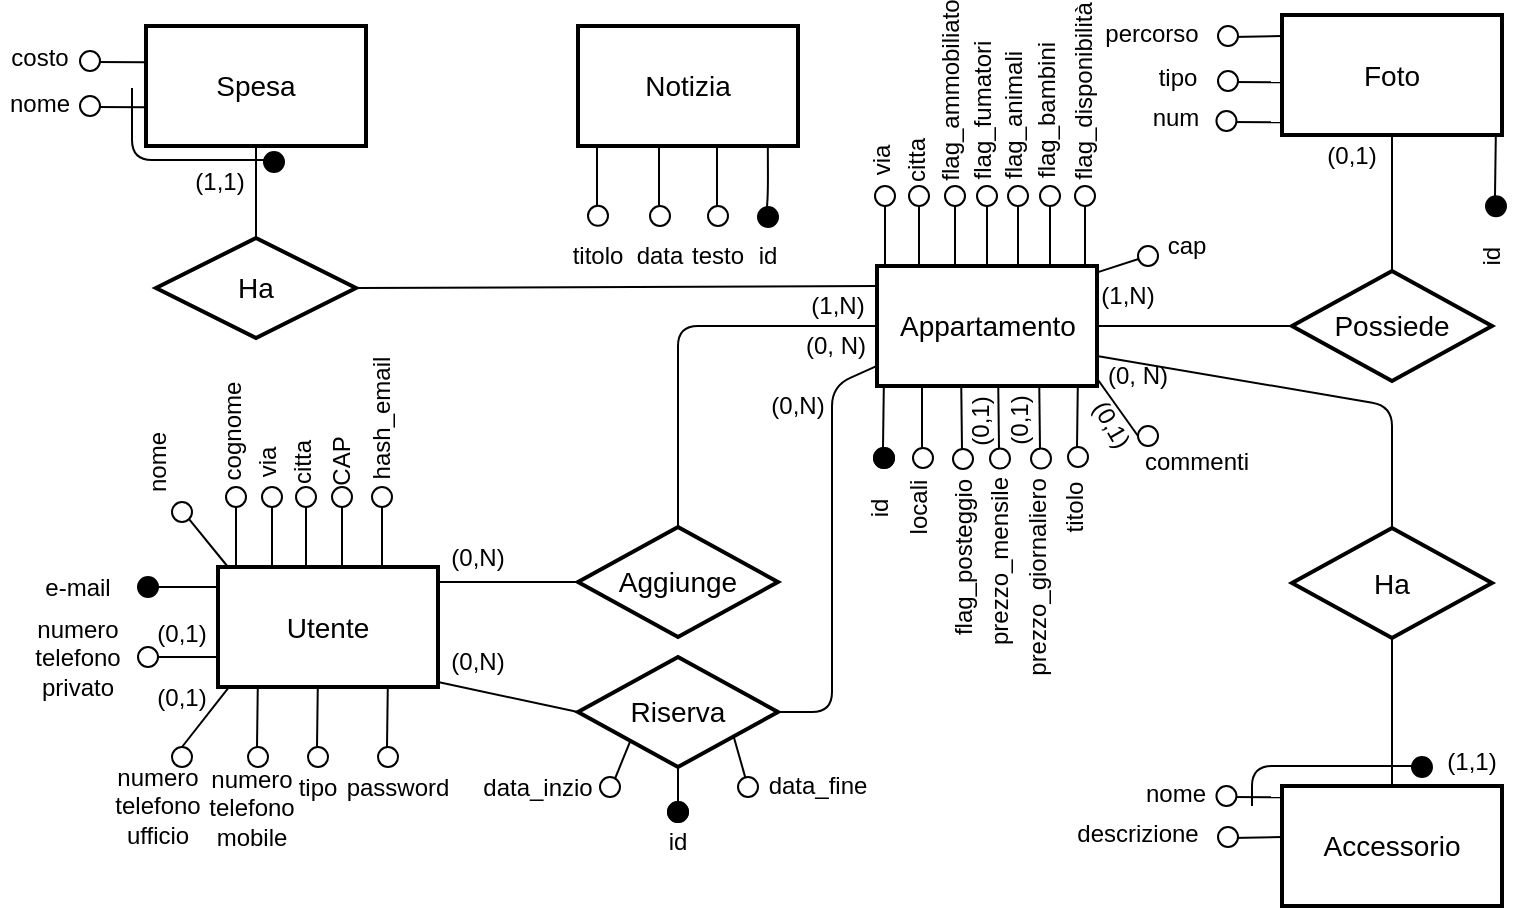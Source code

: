 <mxfile version="12.6.5" type="device"><diagram id="rRPPn2YNHUlIp2Idi9Pk" name="Page-1"><mxGraphModel dx="1648" dy="1217" grid="1" gridSize="10" guides="1" tooltips="1" connect="1" arrows="1" fold="1" page="1" pageScale="1" pageWidth="827" pageHeight="1169" math="0" shadow="0"><root><mxCell id="0"/><mxCell id="1" parent="0"/><mxCell id="Ibwl4UK-BZ8r8zhSGmrO-1" value="Utente" style="strokeWidth=2;whiteSpace=wrap;html=1;align=center;fontSize=14;" parent="1" vertex="1"><mxGeometry x="153" y="550.5" width="110" height="60" as="geometry"/></mxCell><mxCell id="Ibwl4UK-BZ8r8zhSGmrO-2" value="" style="endArrow=none;html=1;entryX=1;entryY=1;entryDx=0;entryDy=0;" parent="1" target="Ibwl4UK-BZ8r8zhSGmrO-3" edge="1"><mxGeometry width="50" height="50" relative="1" as="geometry"><mxPoint x="158" y="550.5" as="sourcePoint"/><mxPoint x="158" y="520.5" as="targetPoint"/></mxGeometry></mxCell><mxCell id="Ibwl4UK-BZ8r8zhSGmrO-3" value="" style="ellipse;whiteSpace=wrap;html=1;aspect=fixed;" parent="1" vertex="1"><mxGeometry x="130" y="518" width="10" height="10" as="geometry"/></mxCell><mxCell id="Ibwl4UK-BZ8r8zhSGmrO-4" value="nome" style="text;html=1;strokeColor=none;fillColor=none;align=center;verticalAlign=middle;whiteSpace=wrap;rounded=0;rotation=-90;" parent="1" vertex="1"><mxGeometry x="103" y="488" width="40" height="20" as="geometry"/></mxCell><mxCell id="Ibwl4UK-BZ8r8zhSGmrO-5" value="" style="endArrow=none;html=1;entryX=0.5;entryY=1;entryDx=0;entryDy=0;" parent="1" target="Ibwl4UK-BZ8r8zhSGmrO-6" edge="1"><mxGeometry width="50" height="50" relative="1" as="geometry"><mxPoint x="162.0" y="550.5" as="sourcePoint"/><mxPoint x="162" y="520.5" as="targetPoint"/></mxGeometry></mxCell><mxCell id="Ibwl4UK-BZ8r8zhSGmrO-6" value="" style="ellipse;whiteSpace=wrap;html=1;aspect=fixed;" parent="1" vertex="1"><mxGeometry x="157" y="510.5" width="10" height="10" as="geometry"/></mxCell><mxCell id="Ibwl4UK-BZ8r8zhSGmrO-7" value="cognome" style="text;html=1;strokeColor=none;fillColor=none;align=center;verticalAlign=middle;whiteSpace=wrap;rounded=0;rotation=-90;" parent="1" vertex="1"><mxGeometry x="140" y="472.5" width="40" height="20" as="geometry"/></mxCell><mxCell id="Ibwl4UK-BZ8r8zhSGmrO-8" value="" style="endArrow=none;html=1;" parent="1" edge="1"><mxGeometry width="50" height="50" relative="1" as="geometry"><mxPoint x="123" y="560.5" as="sourcePoint"/><mxPoint x="153" y="560.5" as="targetPoint"/></mxGeometry></mxCell><mxCell id="Ibwl4UK-BZ8r8zhSGmrO-9" value="" style="ellipse;whiteSpace=wrap;html=1;aspect=fixed;fillColor=#000000;" parent="1" vertex="1"><mxGeometry x="113" y="555.5" width="10" height="10" as="geometry"/></mxCell><mxCell id="Ibwl4UK-BZ8r8zhSGmrO-10" value="e-mail" style="text;html=1;strokeColor=none;fillColor=none;align=center;verticalAlign=middle;whiteSpace=wrap;rounded=0;" parent="1" vertex="1"><mxGeometry x="63" y="550.5" width="40" height="20" as="geometry"/></mxCell><mxCell id="Ibwl4UK-BZ8r8zhSGmrO-11" value="" style="endArrow=none;html=1;exitX=0;exitY=0.75;exitDx=0;exitDy=0;" parent="1" source="Ibwl4UK-BZ8r8zhSGmrO-1" edge="1"><mxGeometry width="50" height="50" relative="1" as="geometry"><mxPoint x="153" y="580.5" as="sourcePoint"/><mxPoint x="123" y="595.5" as="targetPoint"/></mxGeometry></mxCell><mxCell id="Ibwl4UK-BZ8r8zhSGmrO-12" value="" style="ellipse;whiteSpace=wrap;html=1;aspect=fixed;" parent="1" vertex="1"><mxGeometry x="113" y="590.5" width="10" height="10" as="geometry"/></mxCell><mxCell id="Ibwl4UK-BZ8r8zhSGmrO-13" value="numero&lt;br&gt;telefono&lt;br&gt;privato" style="text;html=1;strokeColor=none;fillColor=none;align=center;verticalAlign=middle;whiteSpace=wrap;rounded=0;" parent="1" vertex="1"><mxGeometry x="63" y="585.5" width="40" height="20" as="geometry"/></mxCell><mxCell id="Ibwl4UK-BZ8r8zhSGmrO-14" value="" style="endArrow=none;html=1;entryX=0.549;entryY=1.003;entryDx=0;entryDy=0;entryPerimeter=0;exitX=0.5;exitY=0;exitDx=0;exitDy=0;" parent="1" source="Ibwl4UK-BZ8r8zhSGmrO-15" edge="1"><mxGeometry width="50" height="50" relative="1" as="geometry"><mxPoint x="157" y="640.5" as="sourcePoint"/><mxPoint x="158.39" y="610.68" as="targetPoint"/></mxGeometry></mxCell><mxCell id="Ibwl4UK-BZ8r8zhSGmrO-15" value="" style="ellipse;whiteSpace=wrap;html=1;aspect=fixed;" parent="1" vertex="1"><mxGeometry x="130" y="640.5" width="10" height="10" as="geometry"/></mxCell><mxCell id="Ibwl4UK-BZ8r8zhSGmrO-16" value="numero&lt;br&gt;telefono&lt;br&gt;ufficio" style="text;html=1;strokeColor=none;fillColor=none;align=center;verticalAlign=middle;whiteSpace=wrap;rounded=0;" parent="1" vertex="1"><mxGeometry x="103" y="650" width="40" height="40.5" as="geometry"/></mxCell><mxCell id="Ibwl4UK-BZ8r8zhSGmrO-17" value="(0,1)" style="text;html=1;strokeColor=none;fillColor=none;align=center;verticalAlign=middle;whiteSpace=wrap;rounded=0;" parent="1" vertex="1"><mxGeometry x="115" y="574.4" width="40" height="20" as="geometry"/></mxCell><mxCell id="Ibwl4UK-BZ8r8zhSGmrO-19" value="" style="endArrow=none;html=1;exitX=1;exitY=0.5;exitDx=0;exitDy=0;entryX=0;entryY=0.5;entryDx=0;entryDy=0;" parent="1" target="Ibwl4UK-BZ8r8zhSGmrO-18" edge="1"><mxGeometry width="50" height="50" relative="1" as="geometry"><mxPoint x="263" y="608" as="sourcePoint"/><mxPoint x="183" y="728" as="targetPoint"/></mxGeometry></mxCell><mxCell id="Ibwl4UK-BZ8r8zhSGmrO-20" value="" style="ellipse;whiteSpace=wrap;html=1;aspect=fixed;" parent="1" vertex="1"><mxGeometry x="198" y="640.5" width="10" height="10" as="geometry"/></mxCell><mxCell id="Ibwl4UK-BZ8r8zhSGmrO-21" value="password" style="text;html=1;strokeColor=none;fillColor=none;align=center;verticalAlign=middle;whiteSpace=wrap;rounded=0;" parent="1" vertex="1"><mxGeometry x="223" y="650.5" width="40" height="20" as="geometry"/></mxCell><mxCell id="Ibwl4UK-BZ8r8zhSGmrO-22" value="(0,N)" style="text;html=1;strokeColor=none;fillColor=none;align=center;verticalAlign=middle;whiteSpace=wrap;rounded=0;" parent="1" vertex="1"><mxGeometry x="263" y="588" width="40" height="20" as="geometry"/></mxCell><mxCell id="Ibwl4UK-BZ8r8zhSGmrO-24" value="Aggiunge" style="shape=rhombus;strokeWidth=2;fontSize=17;perimeter=rhombusPerimeter;whiteSpace=wrap;html=1;align=center;fontSize=14;" parent="1" vertex="1"><mxGeometry x="333" y="530.5" width="100" height="55" as="geometry"/></mxCell><mxCell id="Ibwl4UK-BZ8r8zhSGmrO-25" value="" style="endArrow=none;html=1;exitX=1;exitY=0.5;exitDx=0;exitDy=0;entryX=0;entryY=0.5;entryDx=0;entryDy=0;" parent="1" target="Ibwl4UK-BZ8r8zhSGmrO-24" edge="1"><mxGeometry width="50" height="50" relative="1" as="geometry"><mxPoint x="263" y="558" as="sourcePoint"/><mxPoint x="183" y="678" as="targetPoint"/></mxGeometry></mxCell><mxCell id="Ibwl4UK-BZ8r8zhSGmrO-26" value="(0,N)" style="text;html=1;strokeColor=none;fillColor=none;align=center;verticalAlign=middle;whiteSpace=wrap;rounded=0;" parent="1" vertex="1"><mxGeometry x="263" y="535.5" width="40" height="20" as="geometry"/></mxCell><mxCell id="Ibwl4UK-BZ8r8zhSGmrO-27" value="(0, N)" style="text;html=1;strokeColor=none;fillColor=none;align=center;verticalAlign=middle;whiteSpace=wrap;rounded=0;" parent="1" vertex="1"><mxGeometry x="441.5" y="430" width="40" height="20" as="geometry"/></mxCell><mxCell id="Ibwl4UK-BZ8r8zhSGmrO-28" value="" style="endArrow=none;html=1;entryX=0.549;entryY=1.003;entryDx=0;entryDy=0;entryPerimeter=0;exitX=0.5;exitY=0;exitDx=0;exitDy=0;" parent="1" edge="1"><mxGeometry width="50" height="50" relative="1" as="geometry"><mxPoint x="202.5" y="640.5" as="sourcePoint"/><mxPoint x="202.89" y="610.68" as="targetPoint"/></mxGeometry></mxCell><mxCell id="Ibwl4UK-BZ8r8zhSGmrO-30" value="Appartamento" style="strokeWidth=2;whiteSpace=wrap;html=1;align=center;fontSize=14;" parent="1" vertex="1"><mxGeometry x="482.5" y="400" width="110" height="60" as="geometry"/></mxCell><mxCell id="Ibwl4UK-BZ8r8zhSGmrO-32" value="Possiede" style="shape=rhombus;strokeWidth=2;fontSize=17;perimeter=rhombusPerimeter;whiteSpace=wrap;html=1;align=center;fontSize=14;" parent="1" vertex="1"><mxGeometry x="690" y="402.5" width="100" height="55" as="geometry"/></mxCell><mxCell id="Ibwl4UK-BZ8r8zhSGmrO-36" value="" style="ellipse;whiteSpace=wrap;html=1;aspect=fixed;" parent="1" vertex="1"><mxGeometry x="520.5" y="491.5" width="10" height="10" as="geometry"/></mxCell><mxCell id="Ibwl4UK-BZ8r8zhSGmrO-37" value="" style="endArrow=none;html=1;exitX=0.5;exitY=0;exitDx=0;exitDy=0;entryX=0.383;entryY=1.004;entryDx=0;entryDy=0;entryPerimeter=0;" parent="1" target="Ibwl4UK-BZ8r8zhSGmrO-30" edge="1"><mxGeometry width="50" height="50" relative="1" as="geometry"><mxPoint x="525" y="491.5" as="sourcePoint"/><mxPoint x="526" y="462" as="targetPoint"/></mxGeometry></mxCell><mxCell id="Ibwl4UK-BZ8r8zhSGmrO-38" value="flag_posteggio" style="text;html=1;strokeColor=none;fillColor=none;align=center;verticalAlign=middle;whiteSpace=wrap;rounded=0;rotation=-90;" parent="1" vertex="1"><mxGeometry x="502" y="535.5" width="47" height="20" as="geometry"/></mxCell><mxCell id="Ibwl4UK-BZ8r8zhSGmrO-39" value="" style="ellipse;whiteSpace=wrap;html=1;aspect=fixed;" parent="1" vertex="1"><mxGeometry x="233" y="640.5" width="10" height="10" as="geometry"/></mxCell><mxCell id="Ibwl4UK-BZ8r8zhSGmrO-40" value="" style="endArrow=none;html=1;entryX=0.549;entryY=1.003;entryDx=0;entryDy=0;entryPerimeter=0;exitX=0.5;exitY=0;exitDx=0;exitDy=0;" parent="1" edge="1"><mxGeometry width="50" height="50" relative="1" as="geometry"><mxPoint x="237.5" y="640.5" as="sourcePoint"/><mxPoint x="237.89" y="610.68" as="targetPoint"/></mxGeometry></mxCell><mxCell id="Ibwl4UK-BZ8r8zhSGmrO-41" value="tipo" style="text;html=1;strokeColor=none;fillColor=none;align=center;verticalAlign=middle;whiteSpace=wrap;rounded=0;" parent="1" vertex="1"><mxGeometry x="183" y="650.5" width="40" height="20" as="geometry"/></mxCell><mxCell id="Ibwl4UK-BZ8r8zhSGmrO-42" value="" style="endArrow=none;html=1;entryX=0.5;entryY=1;entryDx=0;entryDy=0;" parent="1" target="Ibwl4UK-BZ8r8zhSGmrO-43" edge="1"><mxGeometry width="50" height="50" relative="1" as="geometry"><mxPoint x="235" y="550.5" as="sourcePoint"/><mxPoint x="235" y="520.5" as="targetPoint"/></mxGeometry></mxCell><mxCell id="Ibwl4UK-BZ8r8zhSGmrO-43" value="" style="ellipse;whiteSpace=wrap;html=1;aspect=fixed;" parent="1" vertex="1"><mxGeometry x="230" y="510.5" width="10" height="10" as="geometry"/></mxCell><mxCell id="Ibwl4UK-BZ8r8zhSGmrO-44" value="hash_email" style="text;html=1;strokeColor=none;fillColor=none;align=center;verticalAlign=middle;whiteSpace=wrap;rounded=0;rotation=-90;" parent="1" vertex="1"><mxGeometry x="215" y="466" width="40" height="20" as="geometry"/></mxCell><mxCell id="Ibwl4UK-BZ8r8zhSGmrO-51" value="" style="ellipse;whiteSpace=wrap;html=1;aspect=fixed;" parent="1" vertex="1"><mxGeometry x="578" y="490.5" width="10" height="10" as="geometry"/></mxCell><mxCell id="Ibwl4UK-BZ8r8zhSGmrO-52" value="" style="endArrow=none;html=1;entryX=0.549;entryY=1.003;entryDx=0;entryDy=0;entryPerimeter=0;exitX=0.5;exitY=0;exitDx=0;exitDy=0;" parent="1" edge="1"><mxGeometry width="50" height="50" relative="1" as="geometry"><mxPoint x="582.5" y="490.5" as="sourcePoint"/><mxPoint x="582.89" y="460.68" as="targetPoint"/></mxGeometry></mxCell><mxCell id="Ibwl4UK-BZ8r8zhSGmrO-53" value="titolo" style="text;html=1;strokeColor=none;fillColor=none;align=center;verticalAlign=middle;whiteSpace=wrap;rounded=0;rotation=-90;" parent="1" vertex="1"><mxGeometry x="561" y="510.5" width="40" height="20" as="geometry"/></mxCell><mxCell id="Ibwl4UK-BZ8r8zhSGmrO-54" value="" style="ellipse;whiteSpace=wrap;html=1;aspect=fixed;" parent="1" vertex="1"><mxGeometry x="500.5" y="491" width="10" height="10" as="geometry"/></mxCell><mxCell id="Ibwl4UK-BZ8r8zhSGmrO-55" value="" style="endArrow=none;html=1;exitX=0.5;exitY=0;exitDx=0;exitDy=0;" parent="1" edge="1"><mxGeometry width="50" height="50" relative="1" as="geometry"><mxPoint x="505" y="491" as="sourcePoint"/><mxPoint x="505" y="461" as="targetPoint"/></mxGeometry></mxCell><mxCell id="Ibwl4UK-BZ8r8zhSGmrO-56" value="locali" style="text;html=1;strokeColor=none;fillColor=none;align=center;verticalAlign=middle;whiteSpace=wrap;rounded=0;rotation=-90;" parent="1" vertex="1"><mxGeometry x="483.5" y="511" width="40" height="20" as="geometry"/></mxCell><mxCell id="Ibwl4UK-BZ8r8zhSGmrO-57" value="" style="ellipse;whiteSpace=wrap;html=1;aspect=fixed;" parent="1" vertex="1"><mxGeometry x="481" y="491" width="10" height="10" as="geometry"/></mxCell><mxCell id="Ibwl4UK-BZ8r8zhSGmrO-58" value="" style="endArrow=none;html=1;exitX=0.5;exitY=0;exitDx=0;exitDy=0;entryX=0.031;entryY=1.007;entryDx=0;entryDy=0;entryPerimeter=0;" parent="1" target="Ibwl4UK-BZ8r8zhSGmrO-30" edge="1"><mxGeometry width="50" height="50" relative="1" as="geometry"><mxPoint x="485.5" y="491" as="sourcePoint"/><mxPoint x="485.89" y="461.18" as="targetPoint"/></mxGeometry></mxCell><mxCell id="Ibwl4UK-BZ8r8zhSGmrO-59" value="id" style="text;html=1;strokeColor=none;fillColor=none;align=center;verticalAlign=middle;whiteSpace=wrap;rounded=0;rotation=-90;" parent="1" vertex="1"><mxGeometry x="464" y="511" width="40" height="20" as="geometry"/></mxCell><mxCell id="Ibwl4UK-BZ8r8zhSGmrO-60" value="" style="ellipse;whiteSpace=wrap;html=1;aspect=fixed;fillColor=#000000;" parent="1" vertex="1"><mxGeometry x="481" y="491" width="10" height="10" as="geometry"/></mxCell><mxCell id="Ibwl4UK-BZ8r8zhSGmrO-61" value="(0,1)" style="text;html=1;strokeColor=none;fillColor=none;align=center;verticalAlign=middle;whiteSpace=wrap;rounded=0;" parent="1" vertex="1"><mxGeometry x="115" y="605.5" width="40" height="20" as="geometry"/></mxCell><mxCell id="Ibwl4UK-BZ8r8zhSGmrO-62" value="" style="ellipse;whiteSpace=wrap;html=1;aspect=fixed;" parent="1" vertex="1"><mxGeometry x="168" y="640.5" width="10" height="10" as="geometry"/></mxCell><mxCell id="Ibwl4UK-BZ8r8zhSGmrO-63" value="" style="endArrow=none;html=1;entryX=0.549;entryY=1.003;entryDx=0;entryDy=0;entryPerimeter=0;exitX=0.5;exitY=0;exitDx=0;exitDy=0;" parent="1" edge="1"><mxGeometry width="50" height="50" relative="1" as="geometry"><mxPoint x="172.5" y="640.5" as="sourcePoint"/><mxPoint x="172.89" y="610.68" as="targetPoint"/></mxGeometry></mxCell><mxCell id="Ibwl4UK-BZ8r8zhSGmrO-64" value="numero&lt;br&gt;telefono&lt;br&gt;mobile" style="text;html=1;strokeColor=none;fillColor=none;align=center;verticalAlign=middle;whiteSpace=wrap;rounded=0;" parent="1" vertex="1"><mxGeometry x="150" y="650.5" width="40" height="40.5" as="geometry"/></mxCell><mxCell id="Ibwl4UK-BZ8r8zhSGmrO-65" value="" style="endArrow=none;html=1;entryX=0.5;entryY=1;entryDx=0;entryDy=0;" parent="1" target="Ibwl4UK-BZ8r8zhSGmrO-66" edge="1"><mxGeometry width="50" height="50" relative="1" as="geometry"><mxPoint x="180" y="550.5" as="sourcePoint"/><mxPoint x="180" y="520.5" as="targetPoint"/></mxGeometry></mxCell><mxCell id="Ibwl4UK-BZ8r8zhSGmrO-66" value="" style="ellipse;whiteSpace=wrap;html=1;aspect=fixed;" parent="1" vertex="1"><mxGeometry x="175" y="510.5" width="10" height="10" as="geometry"/></mxCell><mxCell id="Ibwl4UK-BZ8r8zhSGmrO-67" value="via" style="text;html=1;strokeColor=none;fillColor=none;align=center;verticalAlign=middle;whiteSpace=wrap;rounded=0;rotation=-90;" parent="1" vertex="1"><mxGeometry x="158" y="488" width="40" height="20" as="geometry"/></mxCell><mxCell id="Ibwl4UK-BZ8r8zhSGmrO-68" value="" style="endArrow=none;html=1;entryX=0.5;entryY=1;entryDx=0;entryDy=0;" parent="1" target="Ibwl4UK-BZ8r8zhSGmrO-69" edge="1"><mxGeometry width="50" height="50" relative="1" as="geometry"><mxPoint x="197.0" y="550.5" as="sourcePoint"/><mxPoint x="197" y="520.5" as="targetPoint"/></mxGeometry></mxCell><mxCell id="Ibwl4UK-BZ8r8zhSGmrO-69" value="" style="ellipse;whiteSpace=wrap;html=1;aspect=fixed;" parent="1" vertex="1"><mxGeometry x="192" y="510.5" width="10" height="10" as="geometry"/></mxCell><mxCell id="Ibwl4UK-BZ8r8zhSGmrO-70" value="citta" style="text;html=1;strokeColor=none;fillColor=none;align=center;verticalAlign=middle;whiteSpace=wrap;rounded=0;rotation=-90;" parent="1" vertex="1"><mxGeometry x="183" y="488" width="25" height="20" as="geometry"/></mxCell><mxCell id="Ibwl4UK-BZ8r8zhSGmrO-71" value="" style="endArrow=none;html=1;entryX=0.5;entryY=1;entryDx=0;entryDy=0;" parent="1" target="Ibwl4UK-BZ8r8zhSGmrO-72" edge="1"><mxGeometry width="50" height="50" relative="1" as="geometry"><mxPoint x="215" y="550.5" as="sourcePoint"/><mxPoint x="215" y="520.5" as="targetPoint"/></mxGeometry></mxCell><mxCell id="Ibwl4UK-BZ8r8zhSGmrO-72" value="" style="ellipse;whiteSpace=wrap;html=1;aspect=fixed;" parent="1" vertex="1"><mxGeometry x="210" y="510.5" width="10" height="10" as="geometry"/></mxCell><mxCell id="Ibwl4UK-BZ8r8zhSGmrO-73" value="CAP" style="text;html=1;strokeColor=none;fillColor=none;align=center;verticalAlign=middle;whiteSpace=wrap;rounded=0;rotation=-90;" parent="1" vertex="1"><mxGeometry x="197.5" y="488" width="35" height="20" as="geometry"/></mxCell><mxCell id="Ibwl4UK-BZ8r8zhSGmrO-74" value="" style="endArrow=none;html=1;exitX=0.5;exitY=0;exitDx=0;exitDy=0;entryX=0;entryY=0.5;entryDx=0;entryDy=0;" parent="1" source="Ibwl4UK-BZ8r8zhSGmrO-24" target="Ibwl4UK-BZ8r8zhSGmrO-30" edge="1"><mxGeometry width="50" height="50" relative="1" as="geometry"><mxPoint x="273" y="568" as="sourcePoint"/><mxPoint x="343" y="568" as="targetPoint"/><Array as="points"><mxPoint x="383" y="430"/></Array></mxGeometry></mxCell><mxCell id="Ibwl4UK-BZ8r8zhSGmrO-78" value="Foto" style="strokeWidth=2;whiteSpace=wrap;html=1;align=center;fontSize=14;" parent="1" vertex="1"><mxGeometry x="685" y="274.5" width="110" height="60" as="geometry"/></mxCell><mxCell id="Ibwl4UK-BZ8r8zhSGmrO-79" value="" style="endArrow=none;html=1;exitX=1;exitY=0.5;exitDx=0;exitDy=0;entryX=0;entryY=0.5;entryDx=0;entryDy=0;" parent="1" source="Ibwl4UK-BZ8r8zhSGmrO-30" target="Ibwl4UK-BZ8r8zhSGmrO-32" edge="1"><mxGeometry width="50" height="50" relative="1" as="geometry"><mxPoint x="443" y="633" as="sourcePoint"/><mxPoint x="501" y="633" as="targetPoint"/></mxGeometry></mxCell><mxCell id="Ibwl4UK-BZ8r8zhSGmrO-80" value="" style="endArrow=none;html=1;exitX=0.5;exitY=0;exitDx=0;exitDy=0;entryX=0.5;entryY=1;entryDx=0;entryDy=0;" parent="1" source="Ibwl4UK-BZ8r8zhSGmrO-32" target="Ibwl4UK-BZ8r8zhSGmrO-78" edge="1"><mxGeometry width="50" height="50" relative="1" as="geometry"><mxPoint x="547.5" y="410" as="sourcePoint"/><mxPoint x="549" y="365" as="targetPoint"/></mxGeometry></mxCell><mxCell id="Ibwl4UK-BZ8r8zhSGmrO-81" value="(0,1)" style="text;html=1;strokeColor=none;fillColor=none;align=center;verticalAlign=middle;whiteSpace=wrap;rounded=0;" parent="1" vertex="1"><mxGeometry x="700" y="334.5" width="40" height="20" as="geometry"/></mxCell><mxCell id="Ibwl4UK-BZ8r8zhSGmrO-82" value="(1,N)" style="text;html=1;strokeColor=none;fillColor=none;align=center;verticalAlign=middle;whiteSpace=wrap;rounded=0;" parent="1" vertex="1"><mxGeometry x="588" y="405" width="40" height="20" as="geometry"/></mxCell><mxCell id="Ibwl4UK-BZ8r8zhSGmrO-91" value="" style="endArrow=none;html=1;entryX=0.5;entryY=1;entryDx=0;entryDy=0;" parent="1" target="Ibwl4UK-BZ8r8zhSGmrO-92" edge="1"><mxGeometry width="50" height="50" relative="1" as="geometry"><mxPoint x="486.5" y="400" as="sourcePoint"/><mxPoint x="486.5" y="370" as="targetPoint"/></mxGeometry></mxCell><mxCell id="Ibwl4UK-BZ8r8zhSGmrO-92" value="" style="ellipse;whiteSpace=wrap;html=1;aspect=fixed;" parent="1" vertex="1"><mxGeometry x="481.5" y="360" width="10" height="10" as="geometry"/></mxCell><mxCell id="Ibwl4UK-BZ8r8zhSGmrO-93" value="via" style="text;html=1;strokeColor=none;fillColor=none;align=center;verticalAlign=middle;whiteSpace=wrap;rounded=0;rotation=-90;" parent="1" vertex="1"><mxGeometry x="464.5" y="337.5" width="40" height="20" as="geometry"/></mxCell><mxCell id="Ibwl4UK-BZ8r8zhSGmrO-94" value="" style="endArrow=none;html=1;entryX=0.5;entryY=1;entryDx=0;entryDy=0;" parent="1" target="Ibwl4UK-BZ8r8zhSGmrO-95" edge="1"><mxGeometry width="50" height="50" relative="1" as="geometry"><mxPoint x="503.5" y="400" as="sourcePoint"/><mxPoint x="503.5" y="370" as="targetPoint"/></mxGeometry></mxCell><mxCell id="Ibwl4UK-BZ8r8zhSGmrO-95" value="" style="ellipse;whiteSpace=wrap;html=1;aspect=fixed;" parent="1" vertex="1"><mxGeometry x="498.5" y="360" width="10" height="10" as="geometry"/></mxCell><mxCell id="Ibwl4UK-BZ8r8zhSGmrO-96" value="citta" style="text;html=1;strokeColor=none;fillColor=none;align=center;verticalAlign=middle;whiteSpace=wrap;rounded=0;rotation=-90;" parent="1" vertex="1"><mxGeometry x="489.5" y="337.5" width="25" height="20" as="geometry"/></mxCell><mxCell id="Ibwl4UK-BZ8r8zhSGmrO-97" value="" style="endArrow=none;html=1;entryX=0.5;entryY=1;entryDx=0;entryDy=0;" parent="1" target="Ibwl4UK-BZ8r8zhSGmrO-98" edge="1"><mxGeometry width="50" height="50" relative="1" as="geometry"><mxPoint x="521.5" y="400" as="sourcePoint"/><mxPoint x="521.5" y="370" as="targetPoint"/></mxGeometry></mxCell><mxCell id="Ibwl4UK-BZ8r8zhSGmrO-98" value="" style="ellipse;whiteSpace=wrap;html=1;aspect=fixed;" parent="1" vertex="1"><mxGeometry x="516.5" y="360" width="10" height="10" as="geometry"/></mxCell><mxCell id="Ibwl4UK-BZ8r8zhSGmrO-99" value="flag_ammobiliato" style="text;html=1;strokeColor=none;fillColor=none;align=center;verticalAlign=middle;whiteSpace=wrap;rounded=0;rotation=-90;" parent="1" vertex="1"><mxGeometry x="504.5" y="302.5" width="29" height="20" as="geometry"/></mxCell><mxCell id="Ibwl4UK-BZ8r8zhSGmrO-104" value="" style="endArrow=none;html=1;entryX=0.007;entryY=0.56;entryDx=0;entryDy=0;entryPerimeter=0;" parent="1" target="Ibwl4UK-BZ8r8zhSGmrO-78" edge="1"><mxGeometry width="50" height="50" relative="1" as="geometry"><mxPoint x="660" y="308" as="sourcePoint"/><mxPoint x="632.89" y="260.0" as="targetPoint"/></mxGeometry></mxCell><mxCell id="Ibwl4UK-BZ8r8zhSGmrO-105" value="tipo" style="text;html=1;strokeColor=none;fillColor=none;align=center;verticalAlign=middle;whiteSpace=wrap;rounded=0;" parent="1" vertex="1"><mxGeometry x="613" y="300" width="40" height="12.5" as="geometry"/></mxCell><mxCell id="Ibwl4UK-BZ8r8zhSGmrO-103" value="" style="ellipse;whiteSpace=wrap;html=1;aspect=fixed;" parent="1" vertex="1"><mxGeometry x="653" y="302.5" width="10" height="10" as="geometry"/></mxCell><mxCell id="Ibwl4UK-BZ8r8zhSGmrO-106" value="" style="endArrow=none;html=1;entryX=0;entryY=0.5;entryDx=0;entryDy=0;" parent="1" edge="1"><mxGeometry width="50" height="50" relative="1" as="geometry"><mxPoint x="660" y="285.5" as="sourcePoint"/><mxPoint x="685" y="285" as="targetPoint"/></mxGeometry></mxCell><mxCell id="Ibwl4UK-BZ8r8zhSGmrO-107" value="percorso" style="text;html=1;strokeColor=none;fillColor=none;align=center;verticalAlign=middle;whiteSpace=wrap;rounded=0;" parent="1" vertex="1"><mxGeometry x="600" y="277.5" width="40" height="12.5" as="geometry"/></mxCell><mxCell id="Ibwl4UK-BZ8r8zhSGmrO-108" value="" style="ellipse;whiteSpace=wrap;html=1;aspect=fixed;" parent="1" vertex="1"><mxGeometry x="653" y="280.0" width="10" height="10" as="geometry"/></mxCell><mxCell id="Ibwl4UK-BZ8r8zhSGmrO-112" value="" style="ellipse;whiteSpace=wrap;html=1;aspect=fixed;" parent="1" vertex="1"><mxGeometry x="539" y="491.26" width="10" height="10" as="geometry"/></mxCell><mxCell id="Ibwl4UK-BZ8r8zhSGmrO-113" value="" style="endArrow=none;html=1;exitX=0.5;exitY=0;exitDx=0;exitDy=0;entryX=0.383;entryY=1.004;entryDx=0;entryDy=0;entryPerimeter=0;" parent="1" edge="1"><mxGeometry width="50" height="50" relative="1" as="geometry"><mxPoint x="543.5" y="491.26" as="sourcePoint"/><mxPoint x="543.13" y="460" as="targetPoint"/></mxGeometry></mxCell><mxCell id="Ibwl4UK-BZ8r8zhSGmrO-114" value="prezzo_mensile" style="text;html=1;strokeColor=none;fillColor=none;align=center;verticalAlign=middle;whiteSpace=wrap;rounded=0;rotation=-90;" parent="1" vertex="1"><mxGeometry x="520.5" y="538" width="47" height="20" as="geometry"/></mxCell><mxCell id="Ibwl4UK-BZ8r8zhSGmrO-115" value="" style="endArrow=none;html=1;exitX=1;exitY=0.5;exitDx=0;exitDy=0;entryX=1;entryY=0;entryDx=0;entryDy=0;" parent="1" source="Ibwl4UK-BZ8r8zhSGmrO-116" target="Ibwl4UK-BZ8r8zhSGmrO-118" edge="1"><mxGeometry width="50" height="50" relative="1" as="geometry"><mxPoint x="384" y="413" as="sourcePoint"/><mxPoint x="481" y="413" as="targetPoint"/></mxGeometry></mxCell><mxCell id="Ibwl4UK-BZ8r8zhSGmrO-116" value="Ha" style="shape=rhombus;strokeWidth=2;fontSize=17;perimeter=rhombusPerimeter;whiteSpace=wrap;html=1;align=center;fontSize=14;" parent="1" vertex="1"><mxGeometry x="122" y="386" width="100" height="50" as="geometry"/></mxCell><mxCell id="Ibwl4UK-BZ8r8zhSGmrO-118" value="(1,N)" style="text;html=1;strokeColor=none;fillColor=none;align=center;verticalAlign=middle;whiteSpace=wrap;rounded=0;" parent="1" vertex="1"><mxGeometry x="442.5" y="410" width="40" height="20" as="geometry"/></mxCell><mxCell id="Ibwl4UK-BZ8r8zhSGmrO-119" value="Spesa" style="strokeWidth=2;whiteSpace=wrap;html=1;align=center;fontSize=14;" parent="1" vertex="1"><mxGeometry x="117" y="280" width="110" height="60" as="geometry"/></mxCell><mxCell id="Ibwl4UK-BZ8r8zhSGmrO-120" value="(0,1)" style="text;html=1;strokeColor=none;fillColor=none;align=center;verticalAlign=middle;whiteSpace=wrap;rounded=0;rotation=-90;" parent="1" vertex="1"><mxGeometry x="514.5" y="468" width="40" height="20" as="geometry"/></mxCell><mxCell id="Ibwl4UK-BZ8r8zhSGmrO-122" value="" style="endArrow=none;html=1;entryX=0.5;entryY=1;entryDx=0;entryDy=0;exitX=0.5;exitY=0;exitDx=0;exitDy=0;" parent="1" source="Ibwl4UK-BZ8r8zhSGmrO-116" target="Ibwl4UK-BZ8r8zhSGmrO-119" edge="1"><mxGeometry width="50" height="50" relative="1" as="geometry"><mxPoint x="141" y="410" as="sourcePoint"/><mxPoint x="191" y="360" as="targetPoint"/></mxGeometry></mxCell><mxCell id="Ibwl4UK-BZ8r8zhSGmrO-123" value="(1,1)" style="text;html=1;strokeColor=none;fillColor=none;align=center;verticalAlign=middle;whiteSpace=wrap;rounded=0;" parent="1" vertex="1"><mxGeometry x="134" y="347.5" width="40" height="20" as="geometry"/></mxCell><mxCell id="Ibwl4UK-BZ8r8zhSGmrO-126" value="" style="endArrow=none;html=1;entryX=0.007;entryY=0.56;entryDx=0;entryDy=0;entryPerimeter=0;" parent="1" edge="1"><mxGeometry width="50" height="50" relative="1" as="geometry"><mxPoint x="91" y="320.5" as="sourcePoint"/><mxPoint x="116.77" y="320.6" as="targetPoint"/></mxGeometry></mxCell><mxCell id="Ibwl4UK-BZ8r8zhSGmrO-127" value="nome" style="text;html=1;strokeColor=none;fillColor=none;align=center;verticalAlign=middle;whiteSpace=wrap;rounded=0;" parent="1" vertex="1"><mxGeometry x="44" y="312.5" width="40" height="12.5" as="geometry"/></mxCell><mxCell id="Ibwl4UK-BZ8r8zhSGmrO-128" value="" style="ellipse;whiteSpace=wrap;html=1;aspect=fixed;" parent="1" vertex="1"><mxGeometry x="84" y="315.0" width="10" height="10" as="geometry"/></mxCell><mxCell id="Ibwl4UK-BZ8r8zhSGmrO-132" value="" style="endArrow=none;html=1;entryX=0.007;entryY=0.56;entryDx=0;entryDy=0;entryPerimeter=0;" parent="1" edge="1"><mxGeometry width="50" height="50" relative="1" as="geometry"><mxPoint x="91" y="298" as="sourcePoint"/><mxPoint x="116.77" y="298.1" as="targetPoint"/></mxGeometry></mxCell><mxCell id="Ibwl4UK-BZ8r8zhSGmrO-133" value="costo" style="text;html=1;strokeColor=none;fillColor=none;align=center;verticalAlign=middle;whiteSpace=wrap;rounded=0;" parent="1" vertex="1"><mxGeometry x="44" y="290" width="40" height="12.5" as="geometry"/></mxCell><mxCell id="Ibwl4UK-BZ8r8zhSGmrO-134" value="" style="ellipse;whiteSpace=wrap;html=1;aspect=fixed;" parent="1" vertex="1"><mxGeometry x="84" y="292.5" width="10" height="10" as="geometry"/></mxCell><mxCell id="Ibwl4UK-BZ8r8zhSGmrO-136" value="" style="ellipse;whiteSpace=wrap;html=1;aspect=fixed;" parent="1" vertex="1"><mxGeometry x="559.5" y="491.26" width="10" height="10" as="geometry"/></mxCell><mxCell id="Ibwl4UK-BZ8r8zhSGmrO-137" value="" style="endArrow=none;html=1;exitX=0.5;exitY=0;exitDx=0;exitDy=0;entryX=0.383;entryY=1.004;entryDx=0;entryDy=0;entryPerimeter=0;" parent="1" edge="1"><mxGeometry width="50" height="50" relative="1" as="geometry"><mxPoint x="564" y="491.26" as="sourcePoint"/><mxPoint x="563.63" y="460" as="targetPoint"/></mxGeometry></mxCell><mxCell id="Ibwl4UK-BZ8r8zhSGmrO-138" value="prezzo_giornaliero" style="text;html=1;strokeColor=none;fillColor=none;align=center;verticalAlign=middle;whiteSpace=wrap;rounded=0;rotation=-90;" parent="1" vertex="1"><mxGeometry x="539" y="545.5" width="47" height="20" as="geometry"/></mxCell><mxCell id="Ibwl4UK-BZ8r8zhSGmrO-139" value="(0,1)" style="text;html=1;strokeColor=none;fillColor=none;align=center;verticalAlign=middle;whiteSpace=wrap;rounded=0;rotation=-90;" parent="1" vertex="1"><mxGeometry x="536" y="468" width="36" height="18" as="geometry"/></mxCell><mxCell id="Ibwl4UK-BZ8r8zhSGmrO-140" value="" style="endArrow=none;html=1;entryX=0.5;entryY=1;entryDx=0;entryDy=0;" parent="1" target="Ibwl4UK-BZ8r8zhSGmrO-141" edge="1"><mxGeometry width="50" height="50" relative="1" as="geometry"><mxPoint x="537.5" y="400" as="sourcePoint"/><mxPoint x="537.5" y="370" as="targetPoint"/></mxGeometry></mxCell><mxCell id="Ibwl4UK-BZ8r8zhSGmrO-141" value="" style="ellipse;whiteSpace=wrap;html=1;aspect=fixed;" parent="1" vertex="1"><mxGeometry x="532.5" y="360" width="10" height="10" as="geometry"/></mxCell><mxCell id="Ibwl4UK-BZ8r8zhSGmrO-143" value="" style="endArrow=none;html=1;entryX=0.5;entryY=1;entryDx=0;entryDy=0;" parent="1" target="Ibwl4UK-BZ8r8zhSGmrO-144" edge="1"><mxGeometry width="50" height="50" relative="1" as="geometry"><mxPoint x="553" y="400" as="sourcePoint"/><mxPoint x="553" y="370" as="targetPoint"/></mxGeometry></mxCell><mxCell id="Ibwl4UK-BZ8r8zhSGmrO-144" value="" style="ellipse;whiteSpace=wrap;html=1;aspect=fixed;" parent="1" vertex="1"><mxGeometry x="548" y="360" width="10" height="10" as="geometry"/></mxCell><mxCell id="Ibwl4UK-BZ8r8zhSGmrO-146" value="" style="endArrow=none;html=1;entryX=0.5;entryY=1;entryDx=0;entryDy=0;" parent="1" target="Ibwl4UK-BZ8r8zhSGmrO-147" edge="1"><mxGeometry width="50" height="50" relative="1" as="geometry"><mxPoint x="569" y="400" as="sourcePoint"/><mxPoint x="569" y="370" as="targetPoint"/></mxGeometry></mxCell><mxCell id="Ibwl4UK-BZ8r8zhSGmrO-147" value="" style="ellipse;whiteSpace=wrap;html=1;aspect=fixed;" parent="1" vertex="1"><mxGeometry x="564" y="360" width="10" height="10" as="geometry"/></mxCell><mxCell id="Ibwl4UK-BZ8r8zhSGmrO-149" value="" style="endArrow=none;html=1;entryX=0.5;entryY=1;entryDx=0;entryDy=0;" parent="1" target="Ibwl4UK-BZ8r8zhSGmrO-150" edge="1"><mxGeometry width="50" height="50" relative="1" as="geometry"><mxPoint x="586.5" y="400" as="sourcePoint"/><mxPoint x="586.5" y="370" as="targetPoint"/></mxGeometry></mxCell><mxCell id="Ibwl4UK-BZ8r8zhSGmrO-150" value="" style="ellipse;whiteSpace=wrap;html=1;aspect=fixed;" parent="1" vertex="1"><mxGeometry x="581.5" y="360" width="10" height="10" as="geometry"/></mxCell><mxCell id="Ibwl4UK-BZ8r8zhSGmrO-152" value="" style="endArrow=none;html=1;entryX=0;entryY=0.5;entryDx=0;entryDy=0;exitX=1.005;exitY=0.95;exitDx=0;exitDy=0;exitPerimeter=0;" parent="1" source="Ibwl4UK-BZ8r8zhSGmrO-30" target="Ibwl4UK-BZ8r8zhSGmrO-153" edge="1"><mxGeometry width="50" height="50" relative="1" as="geometry"><mxPoint x="627.5" y="502.75" as="sourcePoint"/><mxPoint x="627.5" y="472.75" as="targetPoint"/></mxGeometry></mxCell><mxCell id="Ibwl4UK-BZ8r8zhSGmrO-153" value="" style="ellipse;whiteSpace=wrap;html=1;aspect=fixed;" parent="1" vertex="1"><mxGeometry x="613" y="480" width="10" height="10" as="geometry"/></mxCell><mxCell id="Ibwl4UK-BZ8r8zhSGmrO-154" value="commenti" style="text;html=1;strokeColor=none;fillColor=none;align=center;verticalAlign=middle;whiteSpace=wrap;rounded=0;rotation=0;" parent="1" vertex="1"><mxGeometry x="628" y="488" width="29" height="20" as="geometry"/></mxCell><mxCell id="Ibwl4UK-BZ8r8zhSGmrO-155" value="flag_fumatori" style="text;html=1;strokeColor=none;fillColor=none;align=center;verticalAlign=middle;whiteSpace=wrap;rounded=0;rotation=-90;" parent="1" vertex="1"><mxGeometry x="520.5" y="312.5" width="29" height="20" as="geometry"/></mxCell><mxCell id="Ibwl4UK-BZ8r8zhSGmrO-156" value="flag_animali" style="text;html=1;strokeColor=none;fillColor=none;align=center;verticalAlign=middle;whiteSpace=wrap;rounded=0;rotation=-90;" parent="1" vertex="1"><mxGeometry x="536" y="314.5" width="29" height="20" as="geometry"/></mxCell><mxCell id="Ibwl4UK-BZ8r8zhSGmrO-157" value="flag_bambini" style="text;html=1;strokeColor=none;fillColor=none;align=center;verticalAlign=middle;whiteSpace=wrap;rounded=0;rotation=-90;" parent="1" vertex="1"><mxGeometry x="552.5" y="312.5" width="29" height="20" as="geometry"/></mxCell><mxCell id="Ibwl4UK-BZ8r8zhSGmrO-158" value="flag_disponibilità" style="text;html=1;strokeColor=none;fillColor=none;align=center;verticalAlign=middle;whiteSpace=wrap;rounded=0;rotation=-90;" parent="1" vertex="1"><mxGeometry x="571" y="302.5" width="29" height="20" as="geometry"/></mxCell><mxCell id="Ibwl4UK-BZ8r8zhSGmrO-161" value="Ha" style="shape=rhombus;strokeWidth=2;fontSize=17;perimeter=rhombusPerimeter;whiteSpace=wrap;html=1;align=center;fontSize=14;" parent="1" vertex="1"><mxGeometry x="690" y="531" width="100" height="55" as="geometry"/></mxCell><mxCell id="Ibwl4UK-BZ8r8zhSGmrO-162" value="" style="endArrow=none;html=1;exitX=0.5;exitY=0;exitDx=0;exitDy=0;entryX=0.5;entryY=1;entryDx=0;entryDy=0;" parent="1" source="Ibwl4UK-BZ8r8zhSGmrO-31" target="Ibwl4UK-BZ8r8zhSGmrO-161" edge="1"><mxGeometry width="50" height="50" relative="1" as="geometry"><mxPoint x="601" y="640.5" as="sourcePoint"/><mxPoint x="509.5" y="843.5" as="targetPoint"/></mxGeometry></mxCell><mxCell id="Ibwl4UK-BZ8r8zhSGmrO-163" value="" style="endArrow=none;html=1;exitX=0.5;exitY=0;exitDx=0;exitDy=0;entryX=1;entryY=0.75;entryDx=0;entryDy=0;" parent="1" source="Ibwl4UK-BZ8r8zhSGmrO-161" target="Ibwl4UK-BZ8r8zhSGmrO-30" edge="1"><mxGeometry width="50" height="50" relative="1" as="geometry"><mxPoint x="556" y="620.5" as="sourcePoint"/><mxPoint x="748.5" y="545" as="targetPoint"/><Array as="points"><mxPoint x="740" y="470"/></Array></mxGeometry></mxCell><mxCell id="Ibwl4UK-BZ8r8zhSGmrO-164" value="(0, N)" style="text;html=1;strokeColor=none;fillColor=none;align=center;verticalAlign=middle;whiteSpace=wrap;rounded=0;" parent="1" vertex="1"><mxGeometry x="592.5" y="450" width="40" height="10" as="geometry"/></mxCell><mxCell id="Ibwl4UK-BZ8r8zhSGmrO-31" value="Accessorio" style="strokeWidth=2;whiteSpace=wrap;html=1;align=center;fontSize=14;" parent="1" vertex="1"><mxGeometry x="685" y="660" width="110" height="60" as="geometry"/></mxCell><mxCell id="Ibwl4UK-BZ8r8zhSGmrO-170" value="" style="endArrow=none;html=1;entryX=0.031;entryY=1.007;entryDx=0;entryDy=0;entryPerimeter=0;" parent="1" edge="1"><mxGeometry width="50" height="50" relative="1" as="geometry"><mxPoint x="350" y="660" as="sourcePoint"/><mxPoint x="360.2" y="634.92" as="targetPoint"/></mxGeometry></mxCell><mxCell id="Ibwl4UK-BZ8r8zhSGmrO-171" value="data_inzio&lt;br&gt;" style="text;html=1;strokeColor=none;fillColor=none;align=center;verticalAlign=middle;whiteSpace=wrap;rounded=0;rotation=0;" parent="1" vertex="1"><mxGeometry x="293" y="650.5" width="40" height="20" as="geometry"/></mxCell><mxCell id="Ibwl4UK-BZ8r8zhSGmrO-174" value="" style="endArrow=none;html=1;entryX=0.031;entryY=1.007;entryDx=0;entryDy=0;entryPerimeter=0;" parent="1" source="Ibwl4UK-BZ8r8zhSGmrO-173" edge="1"><mxGeometry width="50" height="50" relative="1" as="geometry"><mxPoint x="420" y="661" as="sourcePoint"/><mxPoint x="409.41" y="630.21" as="targetPoint"/><Array as="points"/></mxGeometry></mxCell><mxCell id="Ibwl4UK-BZ8r8zhSGmrO-175" value="data_fine" style="text;html=1;strokeColor=none;fillColor=none;align=center;verticalAlign=middle;whiteSpace=wrap;rounded=0;rotation=0;" parent="1" vertex="1"><mxGeometry x="433" y="650" width="40" height="20" as="geometry"/></mxCell><mxCell id="Ibwl4UK-BZ8r8zhSGmrO-177" value="" style="endArrow=none;html=1;exitX=1;exitY=0.5;exitDx=0;exitDy=0;entryX=0;entryY=0.833;entryDx=0;entryDy=0;entryPerimeter=0;" parent="1" source="Ibwl4UK-BZ8r8zhSGmrO-18" target="Ibwl4UK-BZ8r8zhSGmrO-30" edge="1"><mxGeometry width="50" height="50" relative="1" as="geometry"><mxPoint x="450" y="640" as="sourcePoint"/><mxPoint x="500" y="590" as="targetPoint"/><Array as="points"><mxPoint x="460" y="623"/><mxPoint x="460" y="460"/></Array></mxGeometry></mxCell><mxCell id="Ibwl4UK-BZ8r8zhSGmrO-18" value="Riserva" style="shape=rhombus;strokeWidth=2;fontSize=17;perimeter=rhombusPerimeter;whiteSpace=wrap;html=1;align=center;fontSize=14;" parent="1" vertex="1"><mxGeometry x="333" y="595.5" width="100" height="55" as="geometry"/></mxCell><mxCell id="Ibwl4UK-BZ8r8zhSGmrO-173" value="" style="ellipse;whiteSpace=wrap;html=1;aspect=fixed;" parent="1" vertex="1"><mxGeometry x="413" y="655.5" width="10" height="10" as="geometry"/></mxCell><mxCell id="Ibwl4UK-BZ8r8zhSGmrO-169" value="" style="ellipse;whiteSpace=wrap;html=1;aspect=fixed;" parent="1" vertex="1"><mxGeometry x="344" y="655.5" width="10" height="10" as="geometry"/></mxCell><mxCell id="Ibwl4UK-BZ8r8zhSGmrO-180" value="(0,N)" style="text;html=1;strokeColor=none;fillColor=none;align=center;verticalAlign=middle;whiteSpace=wrap;rounded=0;" parent="1" vertex="1"><mxGeometry x="423" y="460" width="40" height="20" as="geometry"/></mxCell><mxCell id="Ibwl4UK-BZ8r8zhSGmrO-181" value="" style="endArrow=none;html=1;entryX=0.007;entryY=0.56;entryDx=0;entryDy=0;entryPerimeter=0;" parent="1" edge="1"><mxGeometry width="50" height="50" relative="1" as="geometry"><mxPoint x="659.23" y="665.5" as="sourcePoint"/><mxPoint x="685" y="665.6" as="targetPoint"/></mxGeometry></mxCell><mxCell id="Ibwl4UK-BZ8r8zhSGmrO-182" value="nome" style="text;html=1;strokeColor=none;fillColor=none;align=center;verticalAlign=middle;whiteSpace=wrap;rounded=0;" parent="1" vertex="1"><mxGeometry x="612.23" y="657.5" width="40" height="12.5" as="geometry"/></mxCell><mxCell id="Ibwl4UK-BZ8r8zhSGmrO-183" value="" style="ellipse;whiteSpace=wrap;html=1;aspect=fixed;" parent="1" vertex="1"><mxGeometry x="652.23" y="660" width="10" height="10" as="geometry"/></mxCell><mxCell id="Ibwl4UK-BZ8r8zhSGmrO-184" value="" style="endArrow=none;html=1;entryX=0;entryY=0.5;entryDx=0;entryDy=0;" parent="1" edge="1"><mxGeometry width="50" height="50" relative="1" as="geometry"><mxPoint x="660" y="686" as="sourcePoint"/><mxPoint x="685" y="685.5" as="targetPoint"/></mxGeometry></mxCell><mxCell id="Ibwl4UK-BZ8r8zhSGmrO-185" value="descrizione" style="text;html=1;strokeColor=none;fillColor=none;align=center;verticalAlign=middle;whiteSpace=wrap;rounded=0;" parent="1" vertex="1"><mxGeometry x="592.5" y="678" width="40" height="12.5" as="geometry"/></mxCell><mxCell id="Ibwl4UK-BZ8r8zhSGmrO-186" value="" style="ellipse;whiteSpace=wrap;html=1;aspect=fixed;" parent="1" vertex="1"><mxGeometry x="653" y="680.5" width="10" height="10" as="geometry"/></mxCell><mxCell id="Ibwl4UK-BZ8r8zhSGmrO-187" value="" style="endArrow=none;html=1;" parent="1" edge="1"><mxGeometry width="50" height="50" relative="1" as="geometry"><mxPoint x="180" y="347" as="sourcePoint"/><mxPoint x="110" y="311" as="targetPoint"/><Array as="points"><mxPoint x="110" y="347"/><mxPoint x="110" y="327"/></Array></mxGeometry></mxCell><mxCell id="Ibwl4UK-BZ8r8zhSGmrO-188" value="" style="ellipse;whiteSpace=wrap;html=1;aspect=fixed;fillColor=#000000;" parent="1" vertex="1"><mxGeometry x="176" y="343" width="10" height="10" as="geometry"/></mxCell><mxCell id="Ibwl4UK-BZ8r8zhSGmrO-189" value="" style="endArrow=none;html=1;" parent="1" edge="1"><mxGeometry width="50" height="50" relative="1" as="geometry"><mxPoint x="670" y="670" as="sourcePoint"/><mxPoint x="750" y="650" as="targetPoint"/><Array as="points"><mxPoint x="670" y="650"/></Array></mxGeometry></mxCell><mxCell id="Ibwl4UK-BZ8r8zhSGmrO-190" value="" style="ellipse;whiteSpace=wrap;html=1;aspect=fixed;fillColor=#000000;" parent="1" vertex="1"><mxGeometry x="750" y="645.5" width="10" height="10" as="geometry"/></mxCell><mxCell id="Ibwl4UK-BZ8r8zhSGmrO-191" value="(1,1)" style="text;html=1;strokeColor=none;fillColor=none;align=center;verticalAlign=middle;whiteSpace=wrap;rounded=0;" parent="1" vertex="1"><mxGeometry x="760" y="637.5" width="40" height="20" as="geometry"/></mxCell><mxCell id="hrj0HlJzXmeMh4TdWe5B-1" value="" style="endArrow=none;html=1;entryX=0.007;entryY=0.56;entryDx=0;entryDy=0;entryPerimeter=0;" parent="1" edge="1"><mxGeometry width="50" height="50" relative="1" as="geometry"><mxPoint x="659.23" y="328" as="sourcePoint"/><mxPoint x="685" y="328.1" as="targetPoint"/></mxGeometry></mxCell><mxCell id="hrj0HlJzXmeMh4TdWe5B-2" value="" style="ellipse;whiteSpace=wrap;html=1;aspect=fixed;" parent="1" vertex="1"><mxGeometry x="652.23" y="322.5" width="10" height="10" as="geometry"/></mxCell><mxCell id="hrj0HlJzXmeMh4TdWe5B-3" value="num" style="text;html=1;strokeColor=none;fillColor=none;align=center;verticalAlign=middle;whiteSpace=wrap;rounded=0;" parent="1" vertex="1"><mxGeometry x="612.23" y="320" width="40" height="12.5" as="geometry"/></mxCell><mxCell id="hrj0HlJzXmeMh4TdWe5B-26" value="" style="ellipse;whiteSpace=wrap;html=1;aspect=fixed;" parent="1" vertex="1"><mxGeometry x="613" y="390" width="10" height="10" as="geometry"/></mxCell><mxCell id="hrj0HlJzXmeMh4TdWe5B-27" value="" style="endArrow=none;html=1;exitX=1.001;exitY=0.053;exitDx=0;exitDy=0;exitPerimeter=0;" parent="1" source="Ibwl4UK-BZ8r8zhSGmrO-30" target="hrj0HlJzXmeMh4TdWe5B-26" edge="1"><mxGeometry width="50" height="50" relative="1" as="geometry"><mxPoint x="592.61" y="403.18" as="sourcePoint"/><mxPoint x="620" y="390" as="targetPoint"/></mxGeometry></mxCell><mxCell id="hrj0HlJzXmeMh4TdWe5B-28" value="cap" style="text;html=1;strokeColor=none;fillColor=none;align=center;verticalAlign=middle;whiteSpace=wrap;rounded=0;rotation=0;" parent="1" vertex="1"><mxGeometry x="623" y="380" width="29" height="20" as="geometry"/></mxCell><mxCell id="hrj0HlJzXmeMh4TdWe5B-33" value="" style="endArrow=none;html=1;entryX=0.5;entryY=1;entryDx=0;entryDy=0;" parent="1" source="hrj0HlJzXmeMh4TdWe5B-34" target="Ibwl4UK-BZ8r8zhSGmrO-18" edge="1"><mxGeometry width="50" height="50" relative="1" as="geometry"><mxPoint x="380.9" y="675.58" as="sourcePoint"/><mxPoint x="391.1" y="650.5" as="targetPoint"/></mxGeometry></mxCell><mxCell id="hrj0HlJzXmeMh4TdWe5B-34" value="" style="ellipse;whiteSpace=wrap;html=1;aspect=fixed;" parent="1" vertex="1"><mxGeometry x="378" y="668" width="10" height="10" as="geometry"/></mxCell><mxCell id="hrj0HlJzXmeMh4TdWe5B-36" value="id" style="text;html=1;strokeColor=none;fillColor=none;align=center;verticalAlign=middle;whiteSpace=wrap;rounded=0;rotation=0;" parent="1" vertex="1"><mxGeometry x="363" y="678" width="40" height="20" as="geometry"/></mxCell><mxCell id="hrj0HlJzXmeMh4TdWe5B-39" value="" style="ellipse;whiteSpace=wrap;html=1;aspect=fixed;fillColor=#000000;" parent="1" vertex="1"><mxGeometry x="378" y="668" width="10" height="10" as="geometry"/></mxCell><mxCell id="8lCWh8OVoYo52NDse9sy-1" value="(0,1)" style="text;html=1;strokeColor=none;fillColor=none;align=center;verticalAlign=middle;whiteSpace=wrap;rounded=0;rotation=60;" parent="1" vertex="1"><mxGeometry x="581.5" y="470" width="36" height="18" as="geometry"/></mxCell><mxCell id="fqSzUFIjPV7LzIue5is8-5" value="" style="endArrow=none;html=1;exitX=0.5;exitY=0;exitDx=0;exitDy=0;entryX=0.031;entryY=1.007;entryDx=0;entryDy=0;entryPerimeter=0;" parent="1" edge="1"><mxGeometry width="50" height="50" relative="1" as="geometry"><mxPoint x="791.5" y="365.08" as="sourcePoint"/><mxPoint x="791.91" y="334.5" as="targetPoint"/></mxGeometry></mxCell><mxCell id="fqSzUFIjPV7LzIue5is8-6" value="id" style="text;html=1;strokeColor=none;fillColor=none;align=center;verticalAlign=middle;whiteSpace=wrap;rounded=0;rotation=-90;" parent="1" vertex="1"><mxGeometry x="770" y="385.08" width="40" height="20" as="geometry"/></mxCell><mxCell id="fqSzUFIjPV7LzIue5is8-7" value="" style="ellipse;whiteSpace=wrap;html=1;aspect=fixed;fillColor=#000000;" parent="1" vertex="1"><mxGeometry x="787" y="365.08" width="10" height="10" as="geometry"/></mxCell><mxCell id="fqSzUFIjPV7LzIue5is8-8" value="Notizia" style="strokeWidth=2;whiteSpace=wrap;html=1;align=center;fontSize=14;" parent="1" vertex="1"><mxGeometry x="333" y="280" width="110" height="60" as="geometry"/></mxCell><mxCell id="fqSzUFIjPV7LzIue5is8-10" value="" style="endArrow=none;html=1;exitX=0.5;exitY=0;exitDx=0;exitDy=0;entryX=0.031;entryY=1.007;entryDx=0;entryDy=0;entryPerimeter=0;" parent="1" edge="1"><mxGeometry width="50" height="50" relative="1" as="geometry"><mxPoint x="427.5" y="370.5" as="sourcePoint"/><mxPoint x="427.91" y="339.92" as="targetPoint"/><Array as="points"><mxPoint x="428" y="362.42"/></Array></mxGeometry></mxCell><mxCell id="fqSzUFIjPV7LzIue5is8-11" value="id" style="text;html=1;strokeColor=none;fillColor=none;align=center;verticalAlign=middle;whiteSpace=wrap;rounded=0;rotation=0;" parent="1" vertex="1"><mxGeometry x="408" y="385.08" width="40" height="20" as="geometry"/></mxCell><mxCell id="fqSzUFIjPV7LzIue5is8-12" value="" style="ellipse;whiteSpace=wrap;html=1;aspect=fixed;fillColor=#000000;" parent="1" vertex="1"><mxGeometry x="423" y="370.5" width="10" height="10" as="geometry"/></mxCell><mxCell id="fqSzUFIjPV7LzIue5is8-14" value="" style="ellipse;whiteSpace=wrap;html=1;aspect=fixed;" parent="1" vertex="1"><mxGeometry x="398" y="370" width="10" height="10" as="geometry"/></mxCell><mxCell id="fqSzUFIjPV7LzIue5is8-15" value="" style="endArrow=none;html=1;exitX=0.5;exitY=0;exitDx=0;exitDy=0;" parent="1" edge="1"><mxGeometry width="50" height="50" relative="1" as="geometry"><mxPoint x="402.5" y="370" as="sourcePoint"/><mxPoint x="402.5" y="340" as="targetPoint"/></mxGeometry></mxCell><mxCell id="fqSzUFIjPV7LzIue5is8-16" value="testo" style="text;html=1;strokeColor=none;fillColor=none;align=center;verticalAlign=middle;whiteSpace=wrap;rounded=0;rotation=0;" parent="1" vertex="1"><mxGeometry x="383" y="385.08" width="40" height="20" as="geometry"/></mxCell><mxCell id="fqSzUFIjPV7LzIue5is8-17" value="" style="ellipse;whiteSpace=wrap;html=1;aspect=fixed;" parent="1" vertex="1"><mxGeometry x="369" y="370.0" width="10" height="10" as="geometry"/></mxCell><mxCell id="fqSzUFIjPV7LzIue5is8-18" value="" style="endArrow=none;html=1;exitX=0.5;exitY=0;exitDx=0;exitDy=0;" parent="1" edge="1"><mxGeometry width="50" height="50" relative="1" as="geometry"><mxPoint x="373.5" y="370.0" as="sourcePoint"/><mxPoint x="373.5" y="340.0" as="targetPoint"/></mxGeometry></mxCell><mxCell id="fqSzUFIjPV7LzIue5is8-19" value="data" style="text;html=1;strokeColor=none;fillColor=none;align=center;verticalAlign=middle;whiteSpace=wrap;rounded=0;rotation=0;" parent="1" vertex="1"><mxGeometry x="354" y="385.08" width="40" height="20" as="geometry"/></mxCell><mxCell id="wRr-CMLqp6LJr2WgwyPw-1" value="" style="ellipse;whiteSpace=wrap;html=1;aspect=fixed;" vertex="1" parent="1"><mxGeometry x="338" y="369.92" width="10" height="10" as="geometry"/></mxCell><mxCell id="wRr-CMLqp6LJr2WgwyPw-2" value="" style="endArrow=none;html=1;exitX=0.5;exitY=0;exitDx=0;exitDy=0;" edge="1" parent="1"><mxGeometry width="50" height="50" relative="1" as="geometry"><mxPoint x="342.5" y="369.92" as="sourcePoint"/><mxPoint x="342.5" y="339.92" as="targetPoint"/></mxGeometry></mxCell><mxCell id="wRr-CMLqp6LJr2WgwyPw-3" value="titolo" style="text;html=1;strokeColor=none;fillColor=none;align=center;verticalAlign=middle;whiteSpace=wrap;rounded=0;rotation=0;" vertex="1" parent="1"><mxGeometry x="323" y="385.0" width="40" height="20" as="geometry"/></mxCell></root></mxGraphModel></diagram></mxfile>